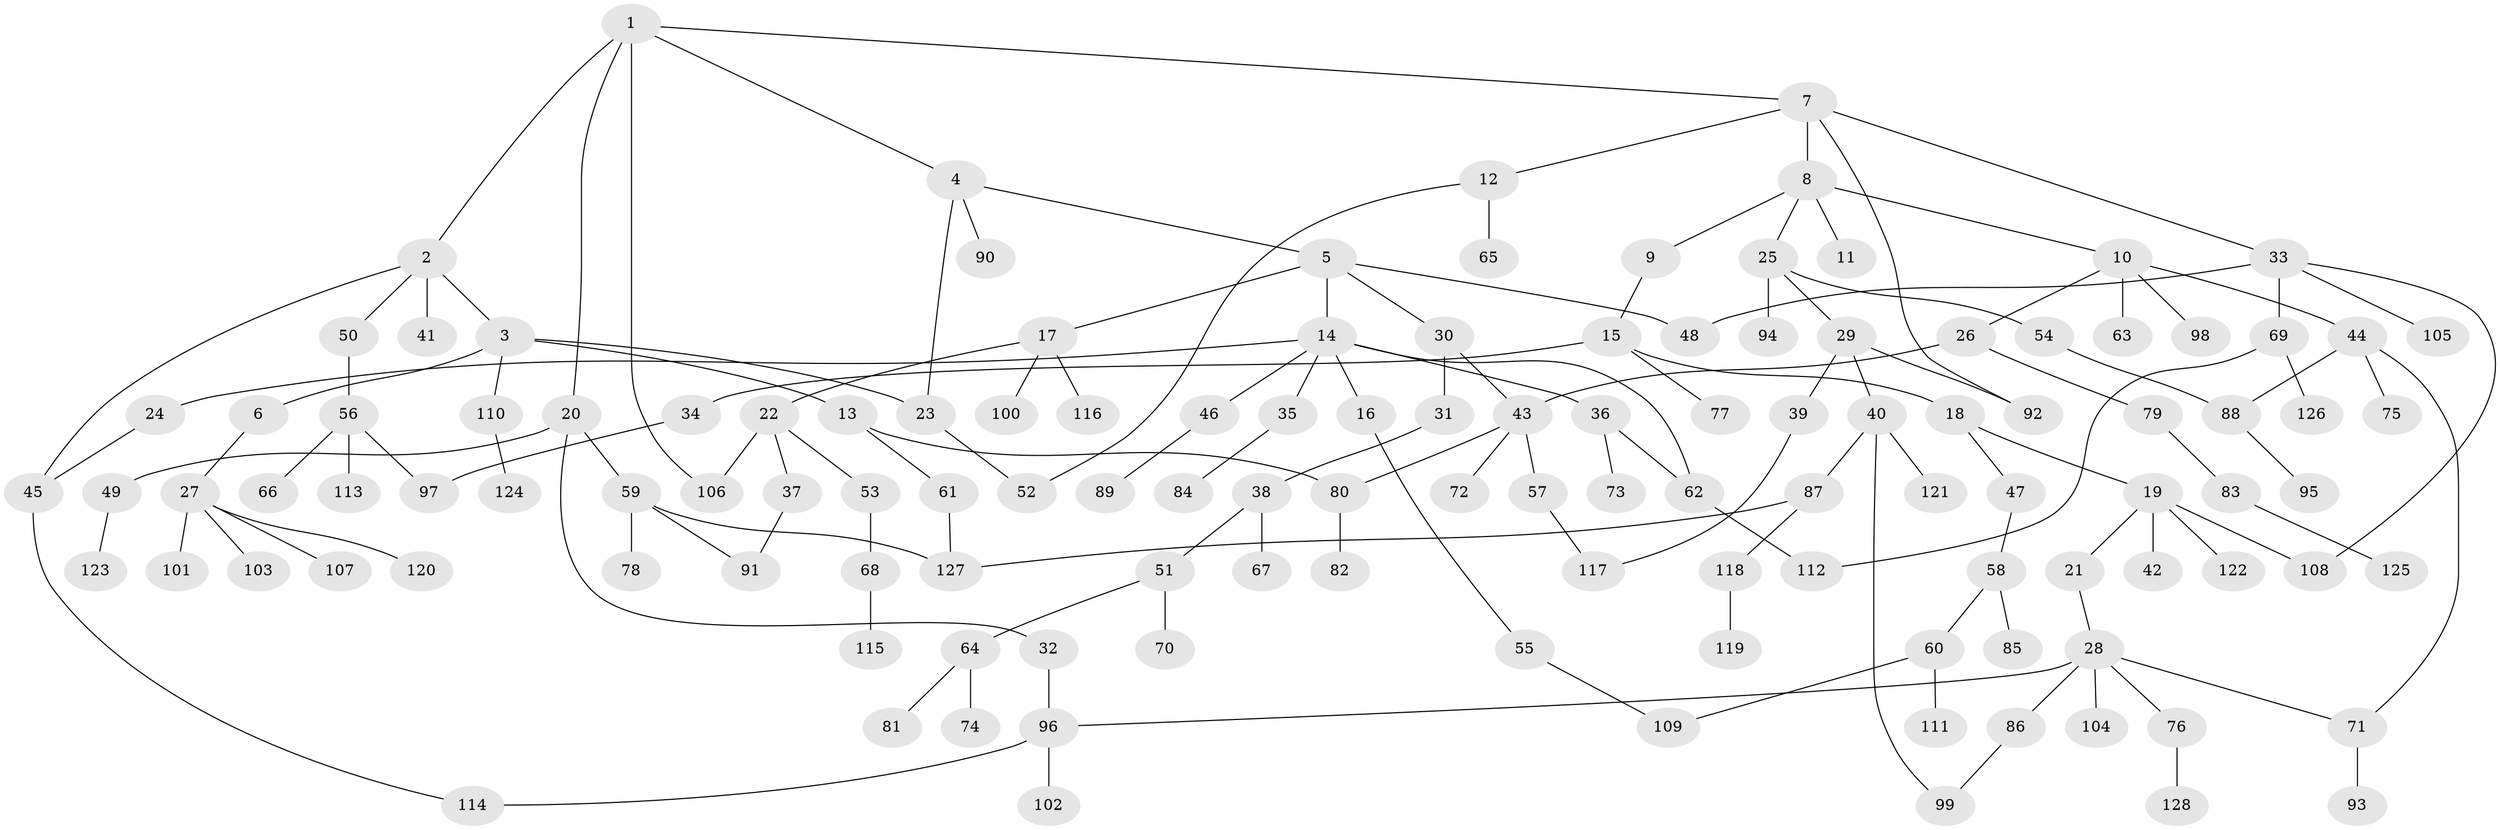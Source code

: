// coarse degree distribution, {8: 0.023809523809523808, 6: 0.047619047619047616, 3: 0.14285714285714285, 5: 0.023809523809523808, 2: 0.2619047619047619, 4: 0.14285714285714285, 1: 0.35714285714285715}
// Generated by graph-tools (version 1.1) at 2025/23/03/03/25 07:23:31]
// undirected, 128 vertices, 149 edges
graph export_dot {
graph [start="1"]
  node [color=gray90,style=filled];
  1;
  2;
  3;
  4;
  5;
  6;
  7;
  8;
  9;
  10;
  11;
  12;
  13;
  14;
  15;
  16;
  17;
  18;
  19;
  20;
  21;
  22;
  23;
  24;
  25;
  26;
  27;
  28;
  29;
  30;
  31;
  32;
  33;
  34;
  35;
  36;
  37;
  38;
  39;
  40;
  41;
  42;
  43;
  44;
  45;
  46;
  47;
  48;
  49;
  50;
  51;
  52;
  53;
  54;
  55;
  56;
  57;
  58;
  59;
  60;
  61;
  62;
  63;
  64;
  65;
  66;
  67;
  68;
  69;
  70;
  71;
  72;
  73;
  74;
  75;
  76;
  77;
  78;
  79;
  80;
  81;
  82;
  83;
  84;
  85;
  86;
  87;
  88;
  89;
  90;
  91;
  92;
  93;
  94;
  95;
  96;
  97;
  98;
  99;
  100;
  101;
  102;
  103;
  104;
  105;
  106;
  107;
  108;
  109;
  110;
  111;
  112;
  113;
  114;
  115;
  116;
  117;
  118;
  119;
  120;
  121;
  122;
  123;
  124;
  125;
  126;
  127;
  128;
  1 -- 2;
  1 -- 4;
  1 -- 7;
  1 -- 20;
  1 -- 106;
  2 -- 3;
  2 -- 41;
  2 -- 45;
  2 -- 50;
  3 -- 6;
  3 -- 13;
  3 -- 110;
  3 -- 23;
  4 -- 5;
  4 -- 23;
  4 -- 90;
  5 -- 14;
  5 -- 17;
  5 -- 30;
  5 -- 48;
  6 -- 27;
  7 -- 8;
  7 -- 12;
  7 -- 33;
  7 -- 92;
  8 -- 9;
  8 -- 10;
  8 -- 11;
  8 -- 25;
  9 -- 15;
  10 -- 26;
  10 -- 44;
  10 -- 63;
  10 -- 98;
  12 -- 65;
  12 -- 52;
  13 -- 61;
  13 -- 80;
  14 -- 16;
  14 -- 24;
  14 -- 35;
  14 -- 36;
  14 -- 46;
  14 -- 62;
  15 -- 18;
  15 -- 34;
  15 -- 77;
  16 -- 55;
  17 -- 22;
  17 -- 100;
  17 -- 116;
  18 -- 19;
  18 -- 47;
  19 -- 21;
  19 -- 42;
  19 -- 108;
  19 -- 122;
  20 -- 32;
  20 -- 49;
  20 -- 59;
  21 -- 28;
  22 -- 37;
  22 -- 53;
  22 -- 106;
  23 -- 52;
  24 -- 45;
  25 -- 29;
  25 -- 54;
  25 -- 94;
  26 -- 43;
  26 -- 79;
  27 -- 101;
  27 -- 103;
  27 -- 107;
  27 -- 120;
  28 -- 76;
  28 -- 86;
  28 -- 104;
  28 -- 71;
  28 -- 96;
  29 -- 39;
  29 -- 40;
  29 -- 92;
  30 -- 31;
  30 -- 43;
  31 -- 38;
  32 -- 96;
  33 -- 69;
  33 -- 105;
  33 -- 48;
  33 -- 108;
  34 -- 97;
  35 -- 84;
  36 -- 73;
  36 -- 62;
  37 -- 91;
  38 -- 51;
  38 -- 67;
  39 -- 117;
  40 -- 87;
  40 -- 99;
  40 -- 121;
  43 -- 57;
  43 -- 72;
  43 -- 80;
  44 -- 71;
  44 -- 75;
  44 -- 88;
  45 -- 114;
  46 -- 89;
  47 -- 58;
  49 -- 123;
  50 -- 56;
  51 -- 64;
  51 -- 70;
  53 -- 68;
  54 -- 88;
  55 -- 109;
  56 -- 66;
  56 -- 97;
  56 -- 113;
  57 -- 117;
  58 -- 60;
  58 -- 85;
  59 -- 78;
  59 -- 91;
  59 -- 127;
  60 -- 111;
  60 -- 109;
  61 -- 127;
  62 -- 112;
  64 -- 74;
  64 -- 81;
  68 -- 115;
  69 -- 112;
  69 -- 126;
  71 -- 93;
  76 -- 128;
  79 -- 83;
  80 -- 82;
  83 -- 125;
  86 -- 99;
  87 -- 118;
  87 -- 127;
  88 -- 95;
  96 -- 102;
  96 -- 114;
  110 -- 124;
  118 -- 119;
}
